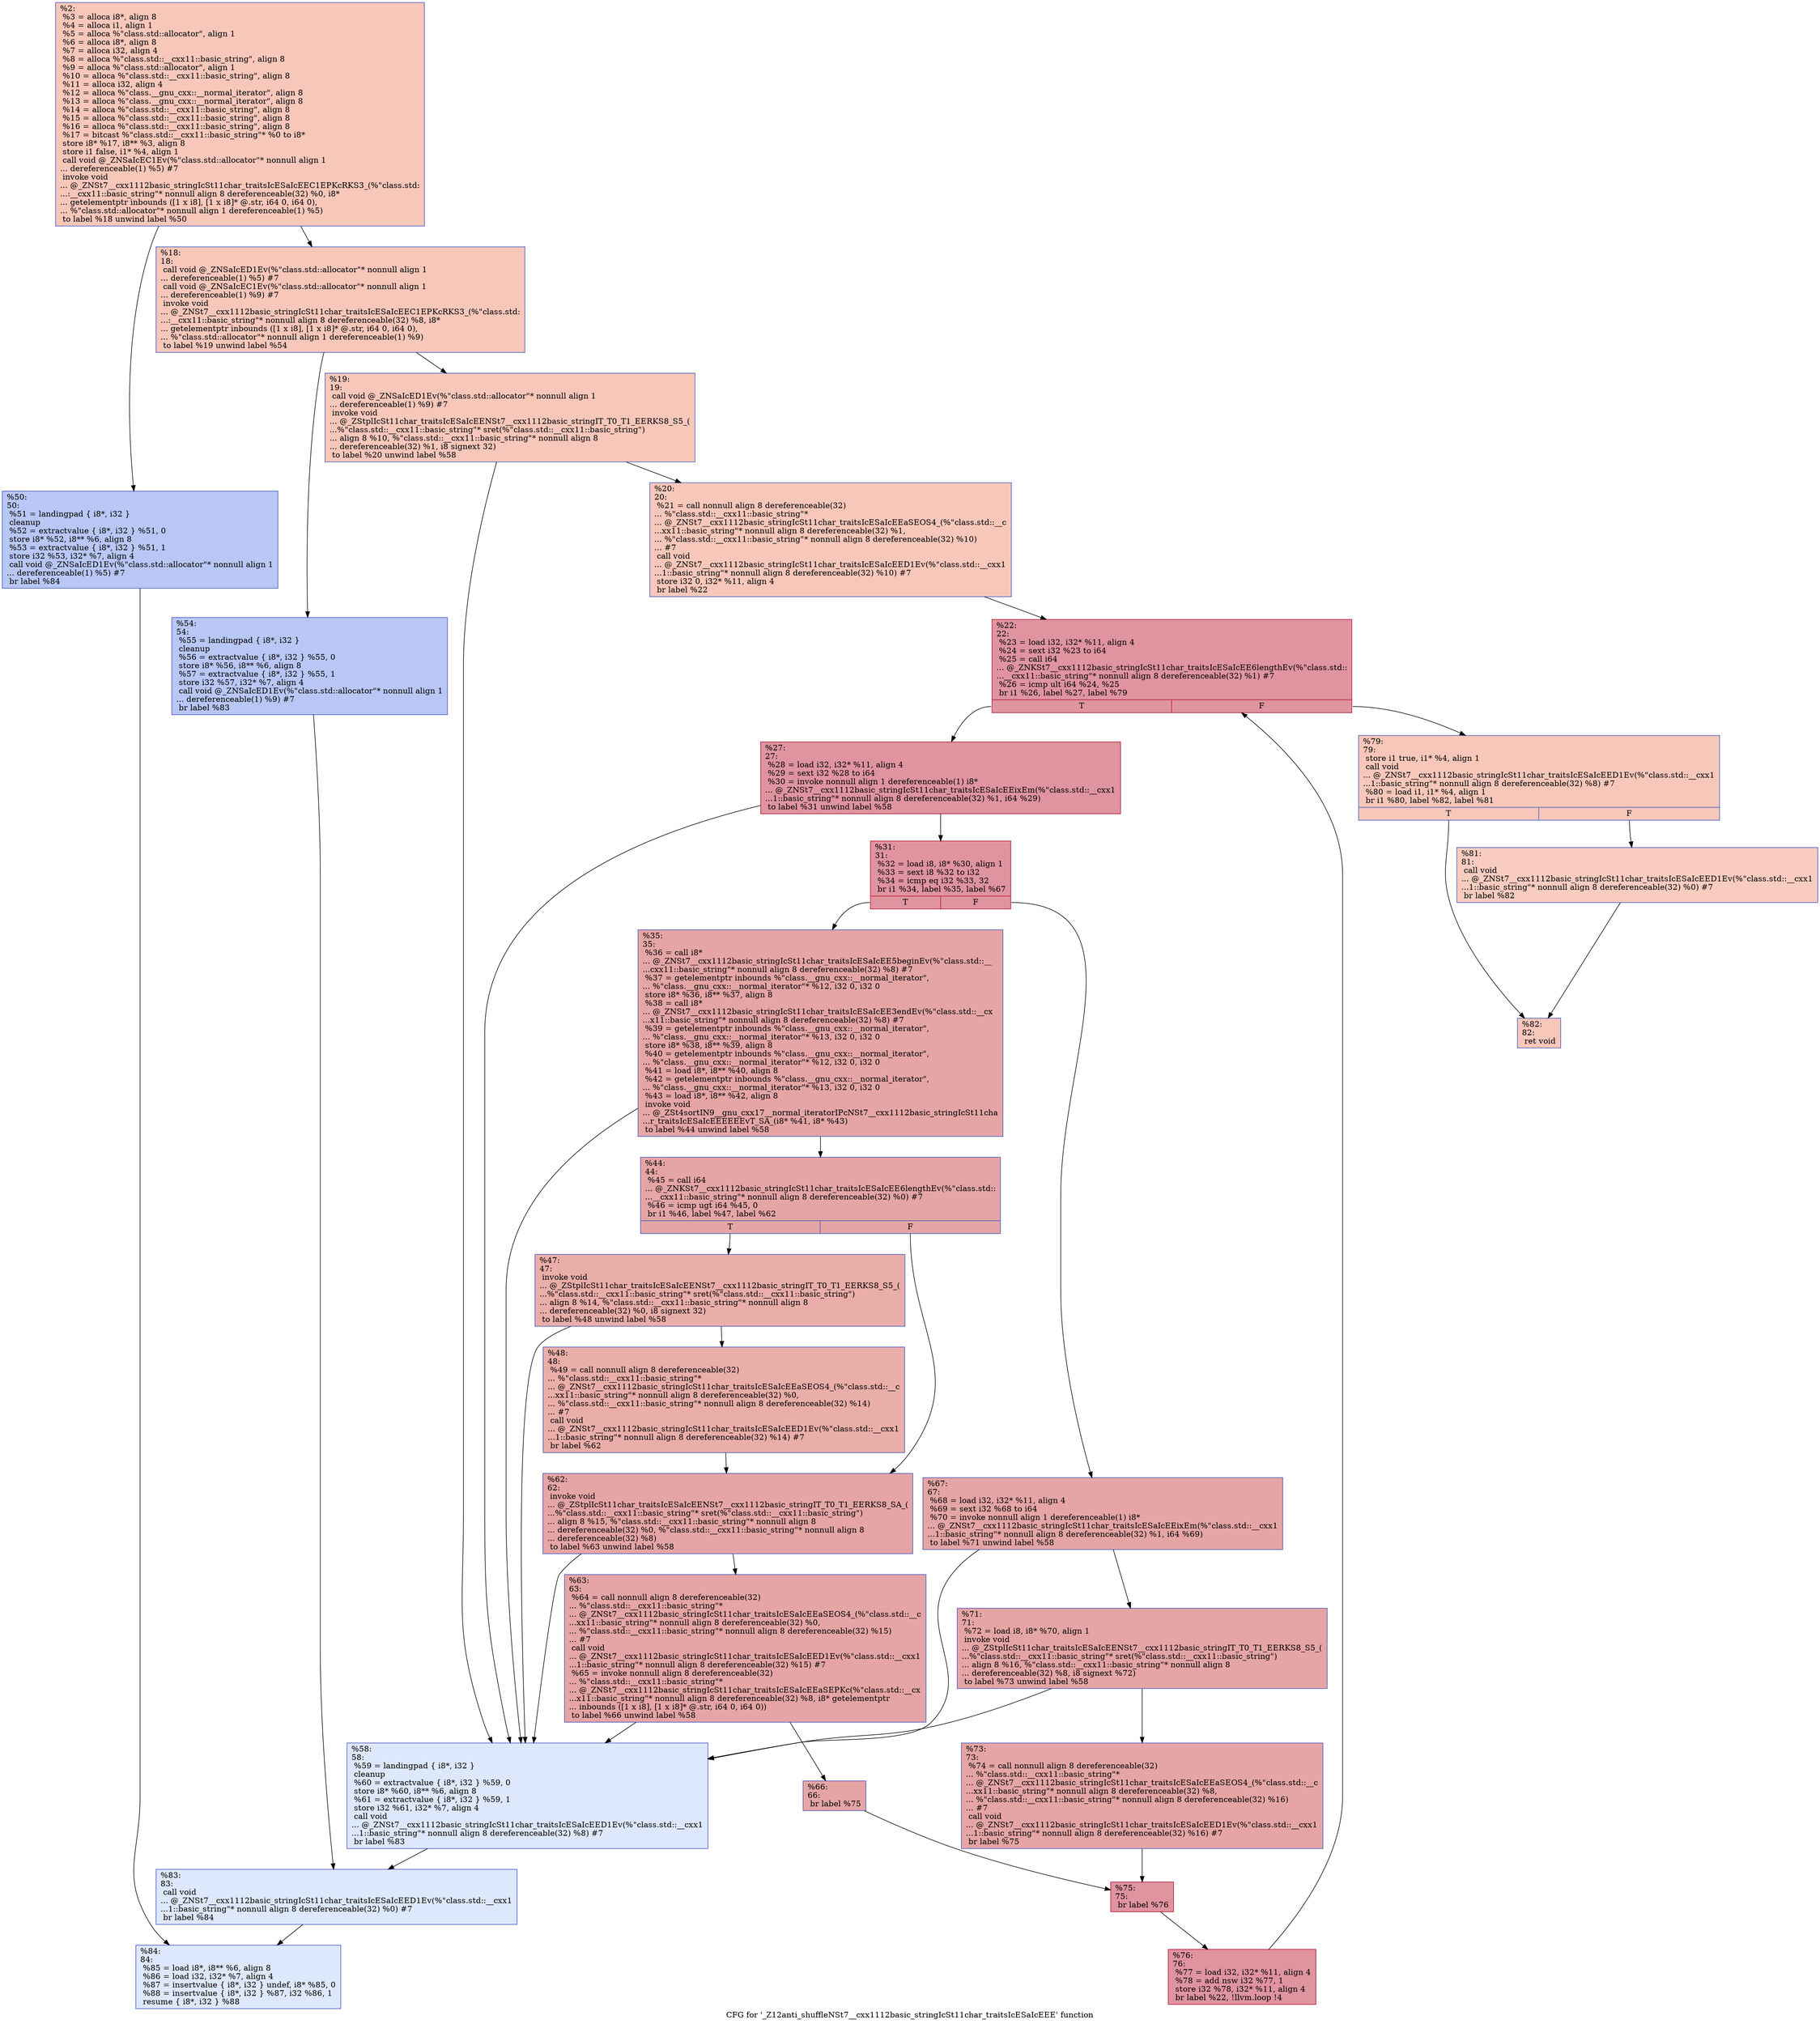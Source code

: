 digraph "CFG for '_Z12anti_shuffleNSt7__cxx1112basic_stringIcSt11char_traitsIcESaIcEEE' function" {
	label="CFG for '_Z12anti_shuffleNSt7__cxx1112basic_stringIcSt11char_traitsIcESaIcEEE' function";

	Node0x563f4b5aba30 [shape=record,color="#3d50c3ff", style=filled, fillcolor="#ec7f6370",label="{%2:\l  %3 = alloca i8*, align 8\l  %4 = alloca i1, align 1\l  %5 = alloca %\"class.std::allocator\", align 1\l  %6 = alloca i8*, align 8\l  %7 = alloca i32, align 4\l  %8 = alloca %\"class.std::__cxx11::basic_string\", align 8\l  %9 = alloca %\"class.std::allocator\", align 1\l  %10 = alloca %\"class.std::__cxx11::basic_string\", align 8\l  %11 = alloca i32, align 4\l  %12 = alloca %\"class.__gnu_cxx::__normal_iterator\", align 8\l  %13 = alloca %\"class.__gnu_cxx::__normal_iterator\", align 8\l  %14 = alloca %\"class.std::__cxx11::basic_string\", align 8\l  %15 = alloca %\"class.std::__cxx11::basic_string\", align 8\l  %16 = alloca %\"class.std::__cxx11::basic_string\", align 8\l  %17 = bitcast %\"class.std::__cxx11::basic_string\"* %0 to i8*\l  store i8* %17, i8** %3, align 8\l  store i1 false, i1* %4, align 1\l  call void @_ZNSaIcEC1Ev(%\"class.std::allocator\"* nonnull align 1\l... dereferenceable(1) %5) #7\l  invoke void\l... @_ZNSt7__cxx1112basic_stringIcSt11char_traitsIcESaIcEEC1EPKcRKS3_(%\"class.std:\l...:__cxx11::basic_string\"* nonnull align 8 dereferenceable(32) %0, i8*\l... getelementptr inbounds ([1 x i8], [1 x i8]* @.str, i64 0, i64 0),\l... %\"class.std::allocator\"* nonnull align 1 dereferenceable(1) %5)\l          to label %18 unwind label %50\l}"];
	Node0x563f4b5aba30 -> Node0x563f4b5aec50;
	Node0x563f4b5aba30 -> Node0x563f4b5aeca0;
	Node0x563f4b5aec50 [shape=record,color="#3d50c3ff", style=filled, fillcolor="#ec7f6370",label="{%18:\l18:                                               \l  call void @_ZNSaIcED1Ev(%\"class.std::allocator\"* nonnull align 1\l... dereferenceable(1) %5) #7\l  call void @_ZNSaIcEC1Ev(%\"class.std::allocator\"* nonnull align 1\l... dereferenceable(1) %9) #7\l  invoke void\l... @_ZNSt7__cxx1112basic_stringIcSt11char_traitsIcESaIcEEC1EPKcRKS3_(%\"class.std:\l...:__cxx11::basic_string\"* nonnull align 8 dereferenceable(32) %8, i8*\l... getelementptr inbounds ([1 x i8], [1 x i8]* @.str, i64 0, i64 0),\l... %\"class.std::allocator\"* nonnull align 1 dereferenceable(1) %9)\l          to label %19 unwind label %54\l}"];
	Node0x563f4b5aec50 -> Node0x563f4b5af350;
	Node0x563f4b5aec50 -> Node0x563f4b5af3a0;
	Node0x563f4b5af350 [shape=record,color="#3d50c3ff", style=filled, fillcolor="#ec7f6370",label="{%19:\l19:                                               \l  call void @_ZNSaIcED1Ev(%\"class.std::allocator\"* nonnull align 1\l... dereferenceable(1) %9) #7\l  invoke void\l... @_ZStplIcSt11char_traitsIcESaIcEENSt7__cxx1112basic_stringIT_T0_T1_EERKS8_S5_(\l...%\"class.std::__cxx11::basic_string\"* sret(%\"class.std::__cxx11::basic_string\")\l... align 8 %10, %\"class.std::__cxx11::basic_string\"* nonnull align 8\l... dereferenceable(32) %1, i8 signext 32)\l          to label %20 unwind label %58\l}"];
	Node0x563f4b5af350 -> Node0x563f4b5af740;
	Node0x563f4b5af350 -> Node0x563f4b5af7d0;
	Node0x563f4b5af740 [shape=record,color="#3d50c3ff", style=filled, fillcolor="#ec7f6370",label="{%20:\l20:                                               \l  %21 = call nonnull align 8 dereferenceable(32)\l... %\"class.std::__cxx11::basic_string\"*\l... @_ZNSt7__cxx1112basic_stringIcSt11char_traitsIcESaIcEEaSEOS4_(%\"class.std::__c\l...xx11::basic_string\"* nonnull align 8 dereferenceable(32) %1,\l... %\"class.std::__cxx11::basic_string\"* nonnull align 8 dereferenceable(32) %10)\l... #7\l  call void\l... @_ZNSt7__cxx1112basic_stringIcSt11char_traitsIcESaIcEED1Ev(%\"class.std::__cxx1\l...1::basic_string\"* nonnull align 8 dereferenceable(32) %10) #7\l  store i32 0, i32* %11, align 4\l  br label %22\l}"];
	Node0x563f4b5af740 -> Node0x563f4b5afb70;
	Node0x563f4b5afb70 [shape=record,color="#b70d28ff", style=filled, fillcolor="#b70d2870",label="{%22:\l22:                                               \l  %23 = load i32, i32* %11, align 4\l  %24 = sext i32 %23 to i64\l  %25 = call i64\l... @_ZNKSt7__cxx1112basic_stringIcSt11char_traitsIcESaIcEE6lengthEv(%\"class.std::\l...__cxx11::basic_string\"* nonnull align 8 dereferenceable(32) %1) #7\l  %26 = icmp ult i64 %24, %25\l  br i1 %26, label %27, label %79\l|{<s0>T|<s1>F}}"];
	Node0x563f4b5afb70:s0 -> Node0x563f4b5b0270;
	Node0x563f4b5afb70:s1 -> Node0x563f4b5b05d0;
	Node0x563f4b5b0270 [shape=record,color="#b70d28ff", style=filled, fillcolor="#b70d2870",label="{%27:\l27:                                               \l  %28 = load i32, i32* %11, align 4\l  %29 = sext i32 %28 to i64\l  %30 = invoke nonnull align 1 dereferenceable(1) i8*\l... @_ZNSt7__cxx1112basic_stringIcSt11char_traitsIcESaIcEEixEm(%\"class.std::__cxx1\l...1::basic_string\"* nonnull align 8 dereferenceable(32) %1, i64 %29)\l          to label %31 unwind label %58\l}"];
	Node0x563f4b5b0270 -> Node0x563f4b5b0840;
	Node0x563f4b5b0270 -> Node0x563f4b5af7d0;
	Node0x563f4b5b0840 [shape=record,color="#b70d28ff", style=filled, fillcolor="#b70d2870",label="{%31:\l31:                                               \l  %32 = load i8, i8* %30, align 1\l  %33 = sext i8 %32 to i32\l  %34 = icmp eq i32 %33, 32\l  br i1 %34, label %35, label %67\l|{<s0>T|<s1>F}}"];
	Node0x563f4b5b0840:s0 -> Node0x563f4b5b07f0;
	Node0x563f4b5b0840:s1 -> Node0x563f4b5b0f20;
	Node0x563f4b5b07f0 [shape=record,color="#3d50c3ff", style=filled, fillcolor="#c5333470",label="{%35:\l35:                                               \l  %36 = call i8*\l... @_ZNSt7__cxx1112basic_stringIcSt11char_traitsIcESaIcEE5beginEv(%\"class.std::__\l...cxx11::basic_string\"* nonnull align 8 dereferenceable(32) %8) #7\l  %37 = getelementptr inbounds %\"class.__gnu_cxx::__normal_iterator\",\l... %\"class.__gnu_cxx::__normal_iterator\"* %12, i32 0, i32 0\l  store i8* %36, i8** %37, align 8\l  %38 = call i8*\l... @_ZNSt7__cxx1112basic_stringIcSt11char_traitsIcESaIcEE3endEv(%\"class.std::__cx\l...x11::basic_string\"* nonnull align 8 dereferenceable(32) %8) #7\l  %39 = getelementptr inbounds %\"class.__gnu_cxx::__normal_iterator\",\l... %\"class.__gnu_cxx::__normal_iterator\"* %13, i32 0, i32 0\l  store i8* %38, i8** %39, align 8\l  %40 = getelementptr inbounds %\"class.__gnu_cxx::__normal_iterator\",\l... %\"class.__gnu_cxx::__normal_iterator\"* %12, i32 0, i32 0\l  %41 = load i8*, i8** %40, align 8\l  %42 = getelementptr inbounds %\"class.__gnu_cxx::__normal_iterator\",\l... %\"class.__gnu_cxx::__normal_iterator\"* %13, i32 0, i32 0\l  %43 = load i8*, i8** %42, align 8\l  invoke void\l... @_ZSt4sortIN9__gnu_cxx17__normal_iteratorIPcNSt7__cxx1112basic_stringIcSt11cha\l...r_traitsIcESaIcEEEEEEvT_SA_(i8* %41, i8* %43)\l          to label %44 unwind label %58\l}"];
	Node0x563f4b5b07f0 -> Node0x563f4b5b1060;
	Node0x563f4b5b07f0 -> Node0x563f4b5af7d0;
	Node0x563f4b5b1060 [shape=record,color="#3d50c3ff", style=filled, fillcolor="#c5333470",label="{%44:\l44:                                               \l  %45 = call i64\l... @_ZNKSt7__cxx1112basic_stringIcSt11char_traitsIcESaIcEE6lengthEv(%\"class.std::\l...__cxx11::basic_string\"* nonnull align 8 dereferenceable(32) %0) #7\l  %46 = icmp ugt i64 %45, 0\l  br i1 %46, label %47, label %62\l|{<s0>T|<s1>F}}"];
	Node0x563f4b5b1060:s0 -> Node0x563f4b5b1e20;
	Node0x563f4b5b1060:s1 -> Node0x563f4b5b1ff0;
	Node0x563f4b5b1e20 [shape=record,color="#3d50c3ff", style=filled, fillcolor="#d0473d70",label="{%47:\l47:                                               \l  invoke void\l... @_ZStplIcSt11char_traitsIcESaIcEENSt7__cxx1112basic_stringIT_T0_T1_EERKS8_S5_(\l...%\"class.std::__cxx11::basic_string\"* sret(%\"class.std::__cxx11::basic_string\")\l... align 8 %14, %\"class.std::__cxx11::basic_string\"* nonnull align 8\l... dereferenceable(32) %0, i8 signext 32)\l          to label %48 unwind label %58\l}"];
	Node0x563f4b5b1e20 -> Node0x563f4b5b2190;
	Node0x563f4b5b1e20 -> Node0x563f4b5af7d0;
	Node0x563f4b5b2190 [shape=record,color="#3d50c3ff", style=filled, fillcolor="#d0473d70",label="{%48:\l48:                                               \l  %49 = call nonnull align 8 dereferenceable(32)\l... %\"class.std::__cxx11::basic_string\"*\l... @_ZNSt7__cxx1112basic_stringIcSt11char_traitsIcESaIcEEaSEOS4_(%\"class.std::__c\l...xx11::basic_string\"* nonnull align 8 dereferenceable(32) %0,\l... %\"class.std::__cxx11::basic_string\"* nonnull align 8 dereferenceable(32) %14)\l... #7\l  call void\l... @_ZNSt7__cxx1112basic_stringIcSt11char_traitsIcESaIcEED1Ev(%\"class.std::__cxx1\l...1::basic_string\"* nonnull align 8 dereferenceable(32) %14) #7\l  br label %62\l}"];
	Node0x563f4b5b2190 -> Node0x563f4b5b1ff0;
	Node0x563f4b5aeca0 [shape=record,color="#3d50c3ff", style=filled, fillcolor="#5f7fe870",label="{%50:\l50:                                               \l  %51 = landingpad \{ i8*, i32 \}\l          cleanup\l  %52 = extractvalue \{ i8*, i32 \} %51, 0\l  store i8* %52, i8** %6, align 8\l  %53 = extractvalue \{ i8*, i32 \} %51, 1\l  store i32 %53, i32* %7, align 4\l  call void @_ZNSaIcED1Ev(%\"class.std::allocator\"* nonnull align 1\l... dereferenceable(1) %5) #7\l  br label %84\l}"];
	Node0x563f4b5aeca0 -> Node0x563f4b5b2c60;
	Node0x563f4b5af3a0 [shape=record,color="#3d50c3ff", style=filled, fillcolor="#5f7fe870",label="{%54:\l54:                                               \l  %55 = landingpad \{ i8*, i32 \}\l          cleanup\l  %56 = extractvalue \{ i8*, i32 \} %55, 0\l  store i8* %56, i8** %6, align 8\l  %57 = extractvalue \{ i8*, i32 \} %55, 1\l  store i32 %57, i32* %7, align 4\l  call void @_ZNSaIcED1Ev(%\"class.std::allocator\"* nonnull align 1\l... dereferenceable(1) %9) #7\l  br label %83\l}"];
	Node0x563f4b5af3a0 -> Node0x563f4b5b30e0;
	Node0x563f4b5af7d0 [shape=record,color="#3d50c3ff", style=filled, fillcolor="#b2ccfb70",label="{%58:\l58:                                               \l  %59 = landingpad \{ i8*, i32 \}\l          cleanup\l  %60 = extractvalue \{ i8*, i32 \} %59, 0\l  store i8* %60, i8** %6, align 8\l  %61 = extractvalue \{ i8*, i32 \} %59, 1\l  store i32 %61, i32* %7, align 4\l  call void\l... @_ZNSt7__cxx1112basic_stringIcSt11char_traitsIcESaIcEED1Ev(%\"class.std::__cxx1\l...1::basic_string\"* nonnull align 8 dereferenceable(32) %8) #7\l  br label %83\l}"];
	Node0x563f4b5af7d0 -> Node0x563f4b5b30e0;
	Node0x563f4b5b1ff0 [shape=record,color="#3d50c3ff", style=filled, fillcolor="#c5333470",label="{%62:\l62:                                               \l  invoke void\l... @_ZStplIcSt11char_traitsIcESaIcEENSt7__cxx1112basic_stringIT_T0_T1_EERKS8_SA_(\l...%\"class.std::__cxx11::basic_string\"* sret(%\"class.std::__cxx11::basic_string\")\l... align 8 %15, %\"class.std::__cxx11::basic_string\"* nonnull align 8\l... dereferenceable(32) %0, %\"class.std::__cxx11::basic_string\"* nonnull align 8\l... dereferenceable(32) %8)\l          to label %63 unwind label %58\l}"];
	Node0x563f4b5b1ff0 -> Node0x563f4b5b3430;
	Node0x563f4b5b1ff0 -> Node0x563f4b5af7d0;
	Node0x563f4b5b3430 [shape=record,color="#3d50c3ff", style=filled, fillcolor="#c5333470",label="{%63:\l63:                                               \l  %64 = call nonnull align 8 dereferenceable(32)\l... %\"class.std::__cxx11::basic_string\"*\l... @_ZNSt7__cxx1112basic_stringIcSt11char_traitsIcESaIcEEaSEOS4_(%\"class.std::__c\l...xx11::basic_string\"* nonnull align 8 dereferenceable(32) %0,\l... %\"class.std::__cxx11::basic_string\"* nonnull align 8 dereferenceable(32) %15)\l... #7\l  call void\l... @_ZNSt7__cxx1112basic_stringIcSt11char_traitsIcESaIcEED1Ev(%\"class.std::__cxx1\l...1::basic_string\"* nonnull align 8 dereferenceable(32) %15) #7\l  %65 = invoke nonnull align 8 dereferenceable(32)\l... %\"class.std::__cxx11::basic_string\"*\l... @_ZNSt7__cxx1112basic_stringIcSt11char_traitsIcESaIcEEaSEPKc(%\"class.std::__cx\l...x11::basic_string\"* nonnull align 8 dereferenceable(32) %8, i8* getelementptr\l... inbounds ([1 x i8], [1 x i8]* @.str, i64 0, i64 0))\l          to label %66 unwind label %58\l}"];
	Node0x563f4b5b3430 -> Node0x563f4b5b3f20;
	Node0x563f4b5b3430 -> Node0x563f4b5af7d0;
	Node0x563f4b5b3f20 [shape=record,color="#3d50c3ff", style=filled, fillcolor="#c5333470",label="{%66:\l66:                                               \l  br label %75\l}"];
	Node0x563f4b5b3f20 -> Node0x563f4b5b38a0;
	Node0x563f4b5b0f20 [shape=record,color="#3d50c3ff", style=filled, fillcolor="#c5333470",label="{%67:\l67:                                               \l  %68 = load i32, i32* %11, align 4\l  %69 = sext i32 %68 to i64\l  %70 = invoke nonnull align 1 dereferenceable(1) i8*\l... @_ZNSt7__cxx1112basic_stringIcSt11char_traitsIcESaIcEEixEm(%\"class.std::__cxx1\l...1::basic_string\"* nonnull align 8 dereferenceable(32) %1, i64 %69)\l          to label %71 unwind label %58\l}"];
	Node0x563f4b5b0f20 -> Node0x563f4b5b4390;
	Node0x563f4b5b0f20 -> Node0x563f4b5af7d0;
	Node0x563f4b5b4390 [shape=record,color="#3d50c3ff", style=filled, fillcolor="#c5333470",label="{%71:\l71:                                               \l  %72 = load i8, i8* %70, align 1\l  invoke void\l... @_ZStplIcSt11char_traitsIcESaIcEENSt7__cxx1112basic_stringIT_T0_T1_EERKS8_S5_(\l...%\"class.std::__cxx11::basic_string\"* sret(%\"class.std::__cxx11::basic_string\")\l... align 8 %16, %\"class.std::__cxx11::basic_string\"* nonnull align 8\l... dereferenceable(32) %8, i8 signext %72)\l          to label %73 unwind label %58\l}"];
	Node0x563f4b5b4390 -> Node0x563f4b5b4340;
	Node0x563f4b5b4390 -> Node0x563f4b5af7d0;
	Node0x563f4b5b4340 [shape=record,color="#3d50c3ff", style=filled, fillcolor="#c5333470",label="{%73:\l73:                                               \l  %74 = call nonnull align 8 dereferenceable(32)\l... %\"class.std::__cxx11::basic_string\"*\l... @_ZNSt7__cxx1112basic_stringIcSt11char_traitsIcESaIcEEaSEOS4_(%\"class.std::__c\l...xx11::basic_string\"* nonnull align 8 dereferenceable(32) %8,\l... %\"class.std::__cxx11::basic_string\"* nonnull align 8 dereferenceable(32) %16)\l... #7\l  call void\l... @_ZNSt7__cxx1112basic_stringIcSt11char_traitsIcESaIcEED1Ev(%\"class.std::__cxx1\l...1::basic_string\"* nonnull align 8 dereferenceable(32) %16) #7\l  br label %75\l}"];
	Node0x563f4b5b4340 -> Node0x563f4b5b38a0;
	Node0x563f4b5b38a0 [shape=record,color="#b70d28ff", style=filled, fillcolor="#b70d2870",label="{%75:\l75:                                               \l  br label %76\l}"];
	Node0x563f4b5b38a0 -> Node0x563f4b5b4800;
	Node0x563f4b5b4800 [shape=record,color="#b70d28ff", style=filled, fillcolor="#b70d2870",label="{%76:\l76:                                               \l  %77 = load i32, i32* %11, align 4\l  %78 = add nsw i32 %77, 1\l  store i32 %78, i32* %11, align 4\l  br label %22, !llvm.loop !4\l}"];
	Node0x563f4b5b4800 -> Node0x563f4b5afb70;
	Node0x563f4b5b05d0 [shape=record,color="#3d50c3ff", style=filled, fillcolor="#ec7f6370",label="{%79:\l79:                                               \l  store i1 true, i1* %4, align 1\l  call void\l... @_ZNSt7__cxx1112basic_stringIcSt11char_traitsIcESaIcEED1Ev(%\"class.std::__cxx1\l...1::basic_string\"* nonnull align 8 dereferenceable(32) %8) #7\l  %80 = load i1, i1* %4, align 1\l  br i1 %80, label %82, label %81\l|{<s0>T|<s1>F}}"];
	Node0x563f4b5b05d0:s0 -> Node0x563f4b5b57f0;
	Node0x563f4b5b05d0:s1 -> Node0x563f4b5b59e0;
	Node0x563f4b5b59e0 [shape=record,color="#3d50c3ff", style=filled, fillcolor="#f08b6e70",label="{%81:\l81:                                               \l  call void\l... @_ZNSt7__cxx1112basic_stringIcSt11char_traitsIcESaIcEED1Ev(%\"class.std::__cxx1\l...1::basic_string\"* nonnull align 8 dereferenceable(32) %0) #7\l  br label %82\l}"];
	Node0x563f4b5b59e0 -> Node0x563f4b5b57f0;
	Node0x563f4b5b57f0 [shape=record,color="#3d50c3ff", style=filled, fillcolor="#ec7f6370",label="{%82:\l82:                                               \l  ret void\l}"];
	Node0x563f4b5b30e0 [shape=record,color="#3d50c3ff", style=filled, fillcolor="#b2ccfb70",label="{%83:\l83:                                               \l  call void\l... @_ZNSt7__cxx1112basic_stringIcSt11char_traitsIcESaIcEED1Ev(%\"class.std::__cxx1\l...1::basic_string\"* nonnull align 8 dereferenceable(32) %0) #7\l  br label %84\l}"];
	Node0x563f4b5b30e0 -> Node0x563f4b5b2c60;
	Node0x563f4b5b2c60 [shape=record,color="#3d50c3ff", style=filled, fillcolor="#b2ccfb70",label="{%84:\l84:                                               \l  %85 = load i8*, i8** %6, align 8\l  %86 = load i32, i32* %7, align 4\l  %87 = insertvalue \{ i8*, i32 \} undef, i8* %85, 0\l  %88 = insertvalue \{ i8*, i32 \} %87, i32 %86, 1\l  resume \{ i8*, i32 \} %88\l}"];
}

